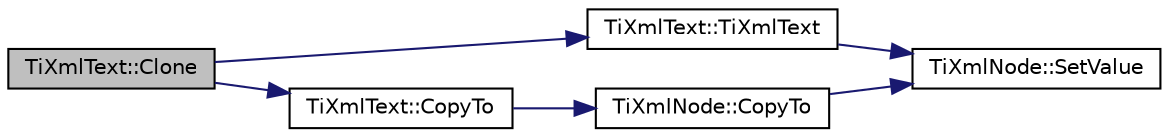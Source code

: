 digraph "TiXmlText::Clone"
{
  edge [fontname="Helvetica",fontsize="10",labelfontname="Helvetica",labelfontsize="10"];
  node [fontname="Helvetica",fontsize="10",shape=record];
  rankdir="LR";
  Node1 [label="TiXmlText::Clone",height=0.2,width=0.4,color="black", fillcolor="grey75", style="filled" fontcolor="black"];
  Node1 -> Node2 [color="midnightblue",fontsize="10",style="solid"];
  Node2 [label="TiXmlText::TiXmlText",height=0.2,width=0.4,color="black", fillcolor="white", style="filled",URL="$class_ti_xml_text.html#af659e77c6b87d684827f35a8f4895960"];
  Node2 -> Node3 [color="midnightblue",fontsize="10",style="solid"];
  Node3 [label="TiXmlNode::SetValue",height=0.2,width=0.4,color="black", fillcolor="white", style="filled",URL="$class_ti_xml_node.html#a2a38329ca5d3f28f98ce932b8299ae90"];
  Node1 -> Node4 [color="midnightblue",fontsize="10",style="solid"];
  Node4 [label="TiXmlText::CopyTo",height=0.2,width=0.4,color="black", fillcolor="white", style="filled",URL="$class_ti_xml_text.html#adcec7d9b6fccfc5777452bb97e6031c1"];
  Node4 -> Node5 [color="midnightblue",fontsize="10",style="solid"];
  Node5 [label="TiXmlNode::CopyTo",height=0.2,width=0.4,color="black", fillcolor="white", style="filled",URL="$class_ti_xml_node.html#ab6056978923ad8350fb5164af32d8038"];
  Node5 -> Node3 [color="midnightblue",fontsize="10",style="solid"];
}

